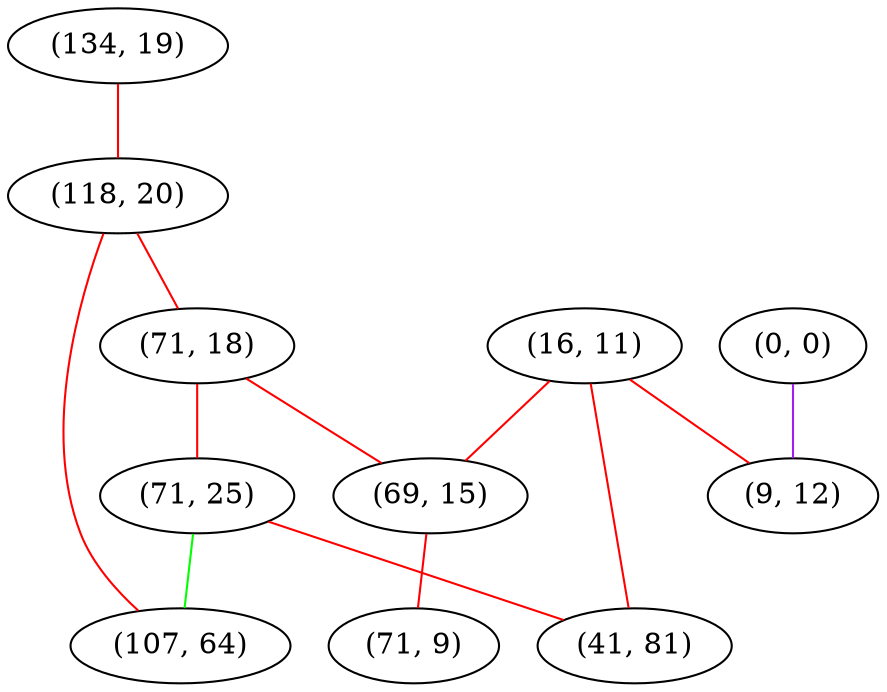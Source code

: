 graph "" {
"(134, 19)";
"(118, 20)";
"(16, 11)";
"(0, 0)";
"(71, 18)";
"(71, 25)";
"(107, 64)";
"(69, 15)";
"(41, 81)";
"(9, 12)";
"(71, 9)";
"(134, 19)" -- "(118, 20)"  [color=red, key=0, weight=1];
"(118, 20)" -- "(107, 64)"  [color=red, key=0, weight=1];
"(118, 20)" -- "(71, 18)"  [color=red, key=0, weight=1];
"(16, 11)" -- "(69, 15)"  [color=red, key=0, weight=1];
"(16, 11)" -- "(41, 81)"  [color=red, key=0, weight=1];
"(16, 11)" -- "(9, 12)"  [color=red, key=0, weight=1];
"(0, 0)" -- "(9, 12)"  [color=purple, key=0, weight=4];
"(71, 18)" -- "(69, 15)"  [color=red, key=0, weight=1];
"(71, 18)" -- "(71, 25)"  [color=red, key=0, weight=1];
"(71, 25)" -- "(107, 64)"  [color=green, key=0, weight=2];
"(71, 25)" -- "(41, 81)"  [color=red, key=0, weight=1];
"(69, 15)" -- "(71, 9)"  [color=red, key=0, weight=1];
}
